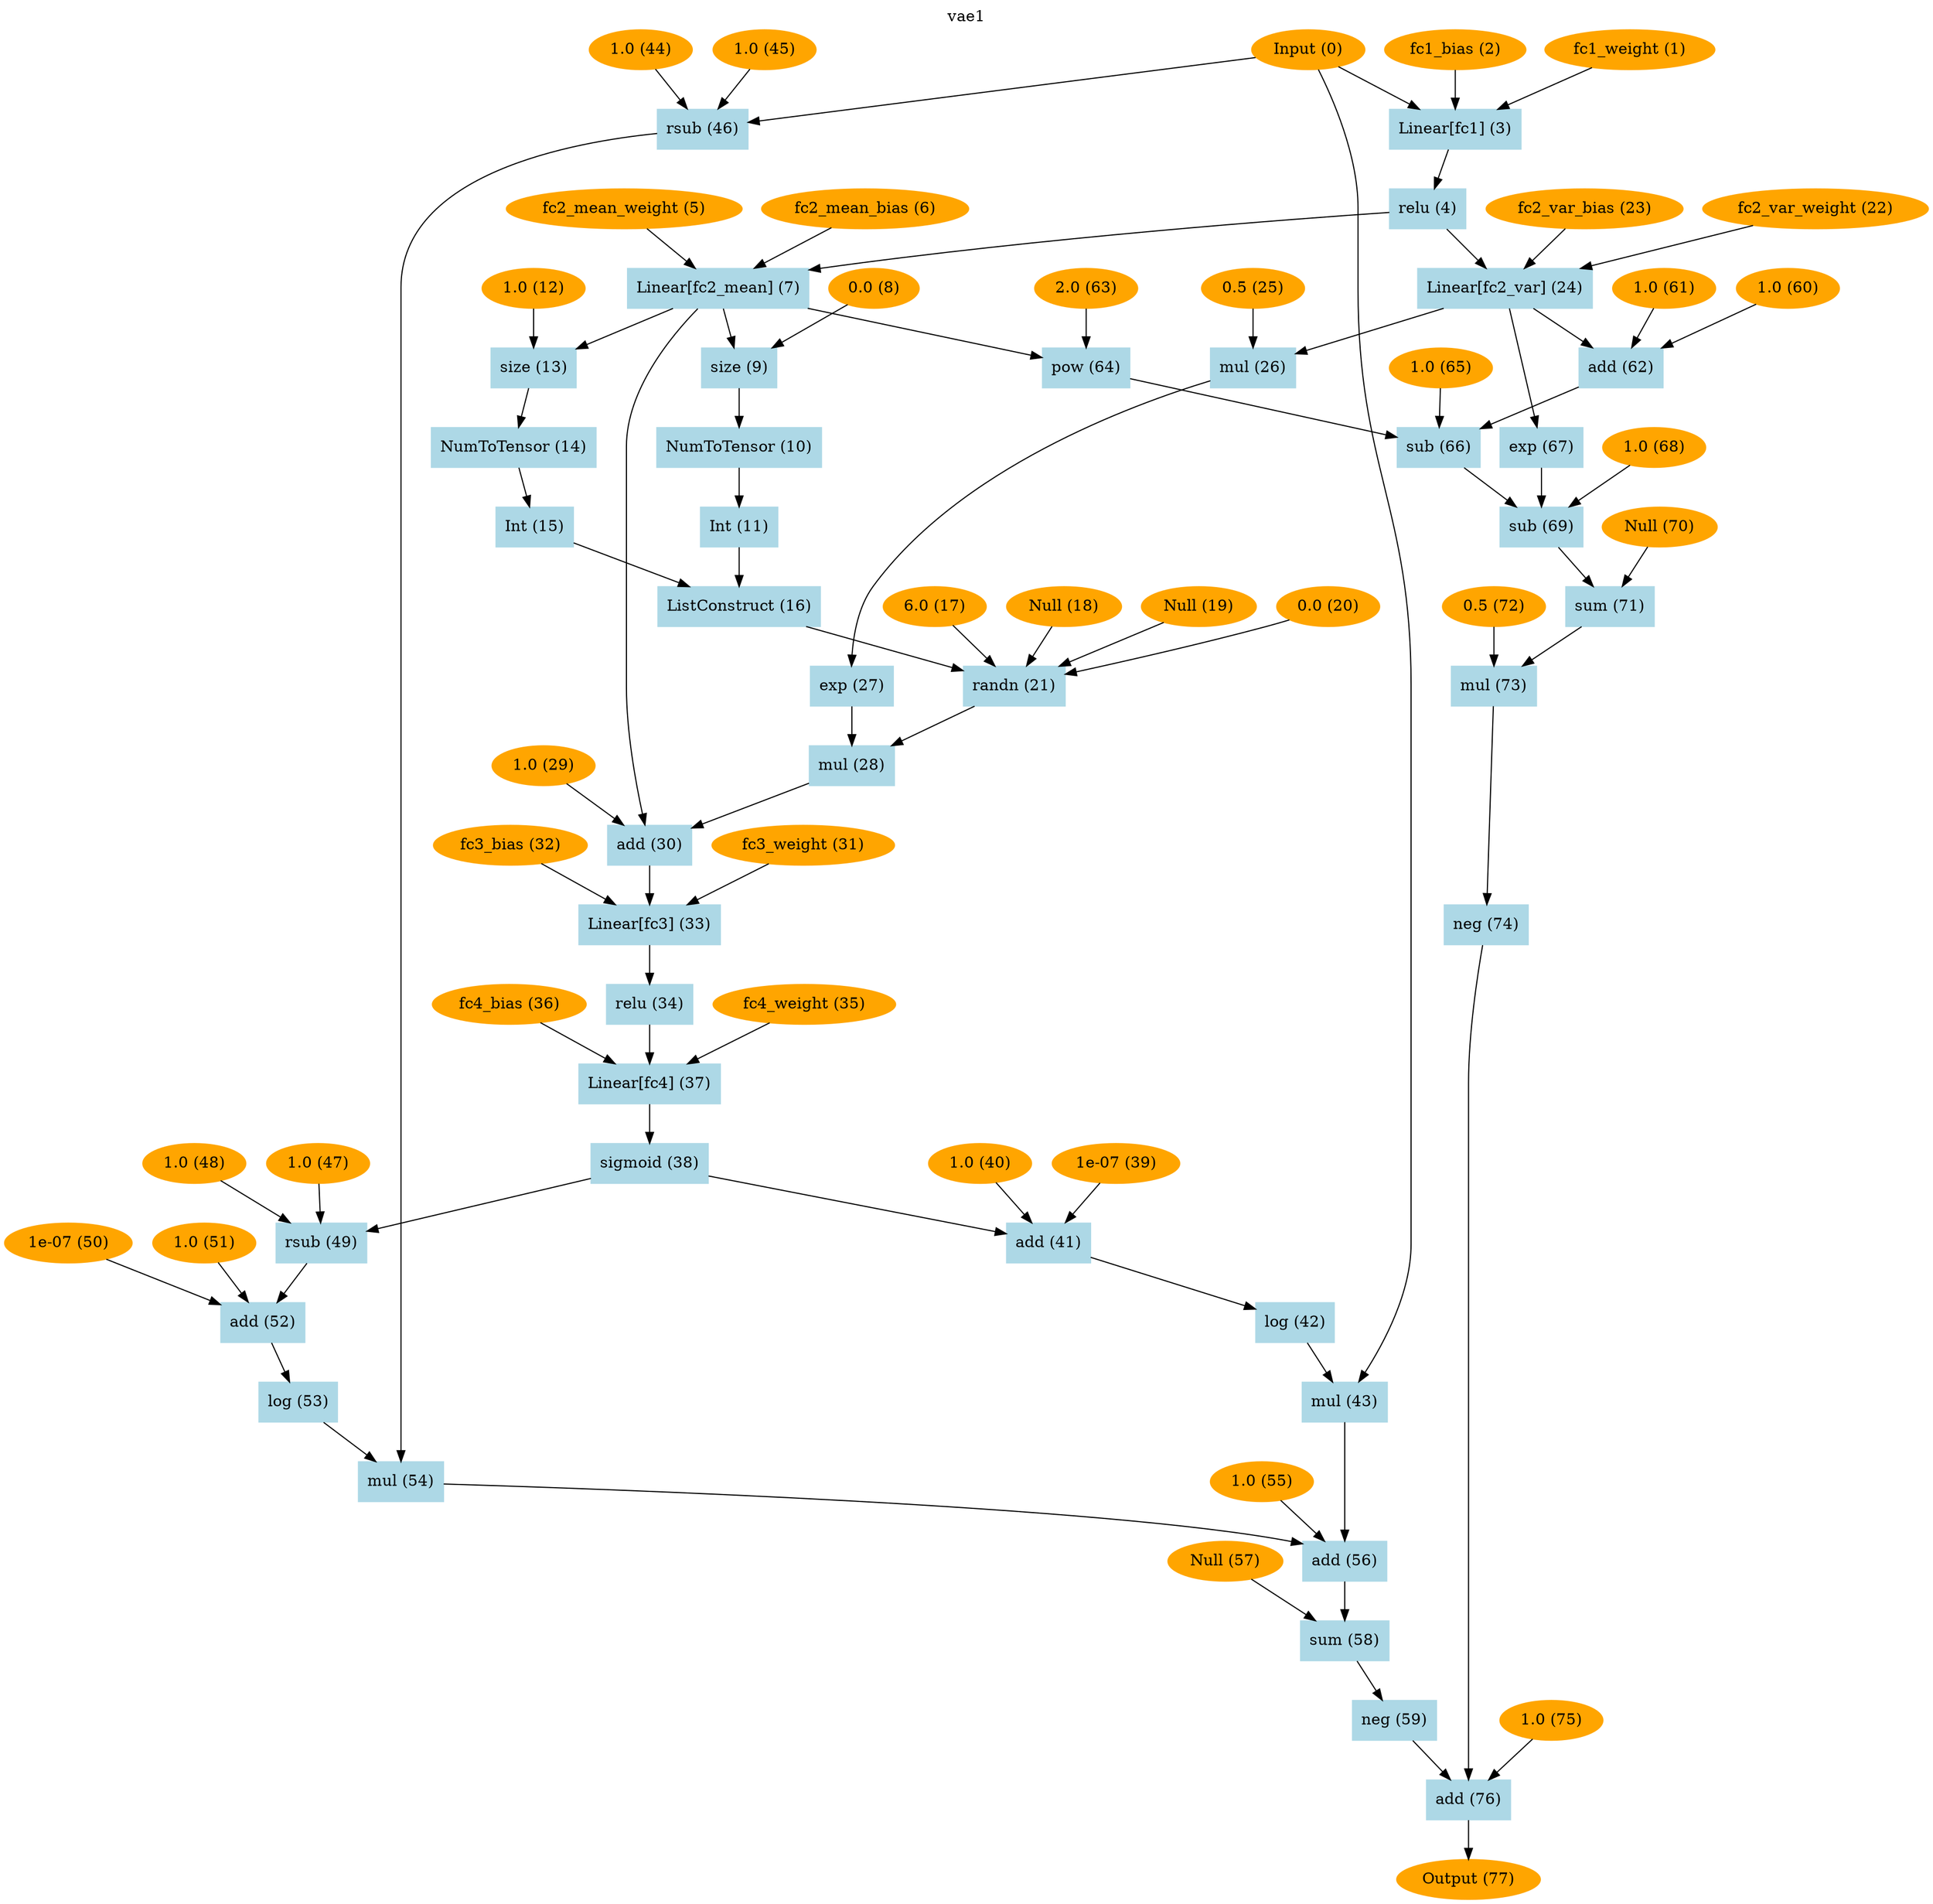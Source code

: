 digraph g{
graph[label=vae1, labelloc="t"];
1 [label="Input (0)", color=orange, style=filled]
2 [label="fc1_weight (1)", color=orange, style=filled]
3 [label="fc1_bias (2)", color=orange, style=filled]
4 [label="Linear[fc1] (3)", color=lightblue, style=filled, shape=box]
1 -> 4
2 -> 4
3 -> 4
5 [label="relu (4)", color=lightblue, style=filled, shape=box]
4 -> 5
6 [label="fc2_mean_weight (5)", color=orange, style=filled]
7 [label="fc2_mean_bias (6)", color=orange, style=filled]
8 [label="Linear[fc2_mean] (7)", color=lightblue, style=filled, shape=box]
5 -> 8
6 -> 8
7 -> 8
9 [label="0.0 (8)", color=orange, style=filled]
10 [label="size (9)", color=lightblue, style=filled, shape=box]
8 -> 10
9 -> 10
11 [label="NumToTensor (10)", color=lightblue, style=filled, shape=box]
10 -> 11
12 [label="Int (11)", color=lightblue, style=filled, shape=box]
11 -> 12
13 [label="1.0 (12)", color=orange, style=filled]
14 [label="size (13)", color=lightblue, style=filled, shape=box]
8 -> 14
13 -> 14
15 [label="NumToTensor (14)", color=lightblue, style=filled, shape=box]
14 -> 15
16 [label="Int (15)", color=lightblue, style=filled, shape=box]
15 -> 16
17 [label="ListConstruct (16)", color=lightblue, style=filled, shape=box]
12 -> 17
16 -> 17
18 [label="6.0 (17)", color=orange, style=filled]
19 [label="Null (18)", color=orange, style=filled]
20 [label="Null (19)", color=orange, style=filled]
21 [label="0.0 (20)", color=orange, style=filled]
22 [label="randn (21)", color=lightblue, style=filled, shape=box]
17 -> 22
18 -> 22
19 -> 22
20 -> 22
21 -> 22
23 [label="fc2_var_weight (22)", color=orange, style=filled]
24 [label="fc2_var_bias (23)", color=orange, style=filled]
25 [label="Linear[fc2_var] (24)", color=lightblue, style=filled, shape=box]
5 -> 25
23 -> 25
24 -> 25
26 [label="0.5 (25)", color=orange, style=filled]
27 [label="mul (26)", color=lightblue, style=filled, shape=box]
25 -> 27
26 -> 27
28 [label="exp (27)", color=lightblue, style=filled, shape=box]
27 -> 28
29 [label="mul (28)", color=lightblue, style=filled, shape=box]
22 -> 29
28 -> 29
30 [label="1.0 (29)", color=orange, style=filled]
31 [label="add (30)", color=lightblue, style=filled, shape=box]
8 -> 31
29 -> 31
30 -> 31
32 [label="fc3_weight (31)", color=orange, style=filled]
33 [label="fc3_bias (32)", color=orange, style=filled]
34 [label="Linear[fc3] (33)", color=lightblue, style=filled, shape=box]
31 -> 34
32 -> 34
33 -> 34
35 [label="relu (34)", color=lightblue, style=filled, shape=box]
34 -> 35
36 [label="fc4_weight (35)", color=orange, style=filled]
37 [label="fc4_bias (36)", color=orange, style=filled]
38 [label="Linear[fc4] (37)", color=lightblue, style=filled, shape=box]
35 -> 38
36 -> 38
37 -> 38
39 [label="sigmoid (38)", color=lightblue, style=filled, shape=box]
38 -> 39
40 [label="1e-07 (39)", color=orange, style=filled]
41 [label="1.0 (40)", color=orange, style=filled]
42 [label="add (41)", color=lightblue, style=filled, shape=box]
39 -> 42
40 -> 42
41 -> 42
43 [label="log (42)", color=lightblue, style=filled, shape=box]
42 -> 43
44 [label="mul (43)", color=lightblue, style=filled, shape=box]
1 -> 44
43 -> 44
45 [label="1.0 (44)", color=orange, style=filled]
46 [label="1.0 (45)", color=orange, style=filled]
47 [label="rsub (46)", color=lightblue, style=filled, shape=box]
1 -> 47
45 -> 47
46 -> 47
48 [label="1.0 (47)", color=orange, style=filled]
49 [label="1.0 (48)", color=orange, style=filled]
50 [label="rsub (49)", color=lightblue, style=filled, shape=box]
39 -> 50
48 -> 50
49 -> 50
51 [label="1e-07 (50)", color=orange, style=filled]
52 [label="1.0 (51)", color=orange, style=filled]
53 [label="add (52)", color=lightblue, style=filled, shape=box]
50 -> 53
51 -> 53
52 -> 53
54 [label="log (53)", color=lightblue, style=filled, shape=box]
53 -> 54
55 [label="mul (54)", color=lightblue, style=filled, shape=box]
47 -> 55
54 -> 55
56 [label="1.0 (55)", color=orange, style=filled]
57 [label="add (56)", color=lightblue, style=filled, shape=box]
44 -> 57
55 -> 57
56 -> 57
58 [label="Null (57)", color=orange, style=filled]
59 [label="sum (58)", color=lightblue, style=filled, shape=box]
57 -> 59
58 -> 59
60 [label="neg (59)", color=lightblue, style=filled, shape=box]
59 -> 60
61 [label="1.0 (60)", color=orange, style=filled]
62 [label="1.0 (61)", color=orange, style=filled]
63 [label="add (62)", color=lightblue, style=filled, shape=box]
25 -> 63
61 -> 63
62 -> 63
64 [label="2.0 (63)", color=orange, style=filled]
65 [label="pow (64)", color=lightblue, style=filled, shape=box]
8 -> 65
64 -> 65
66 [label="1.0 (65)", color=orange, style=filled]
67 [label="sub (66)", color=lightblue, style=filled, shape=box]
63 -> 67
65 -> 67
66 -> 67
68 [label="exp (67)", color=lightblue, style=filled, shape=box]
25 -> 68
69 [label="1.0 (68)", color=orange, style=filled]
70 [label="sub (69)", color=lightblue, style=filled, shape=box]
67 -> 70
68 -> 70
69 -> 70
71 [label="Null (70)", color=orange, style=filled]
72 [label="sum (71)", color=lightblue, style=filled, shape=box]
70 -> 72
71 -> 72
73 [label="0.5 (72)", color=orange, style=filled]
74 [label="mul (73)", color=lightblue, style=filled, shape=box]
72 -> 74
73 -> 74
75 [label="neg (74)", color=lightblue, style=filled, shape=box]
74 -> 75
76 [label="1.0 (75)", color=orange, style=filled]
77 [label="add (76)", color=lightblue, style=filled, shape=box]
60 -> 77
75 -> 77
76 -> 77
78 [label="Output (77)", color=orange, style=filled]
77 -> 78
}